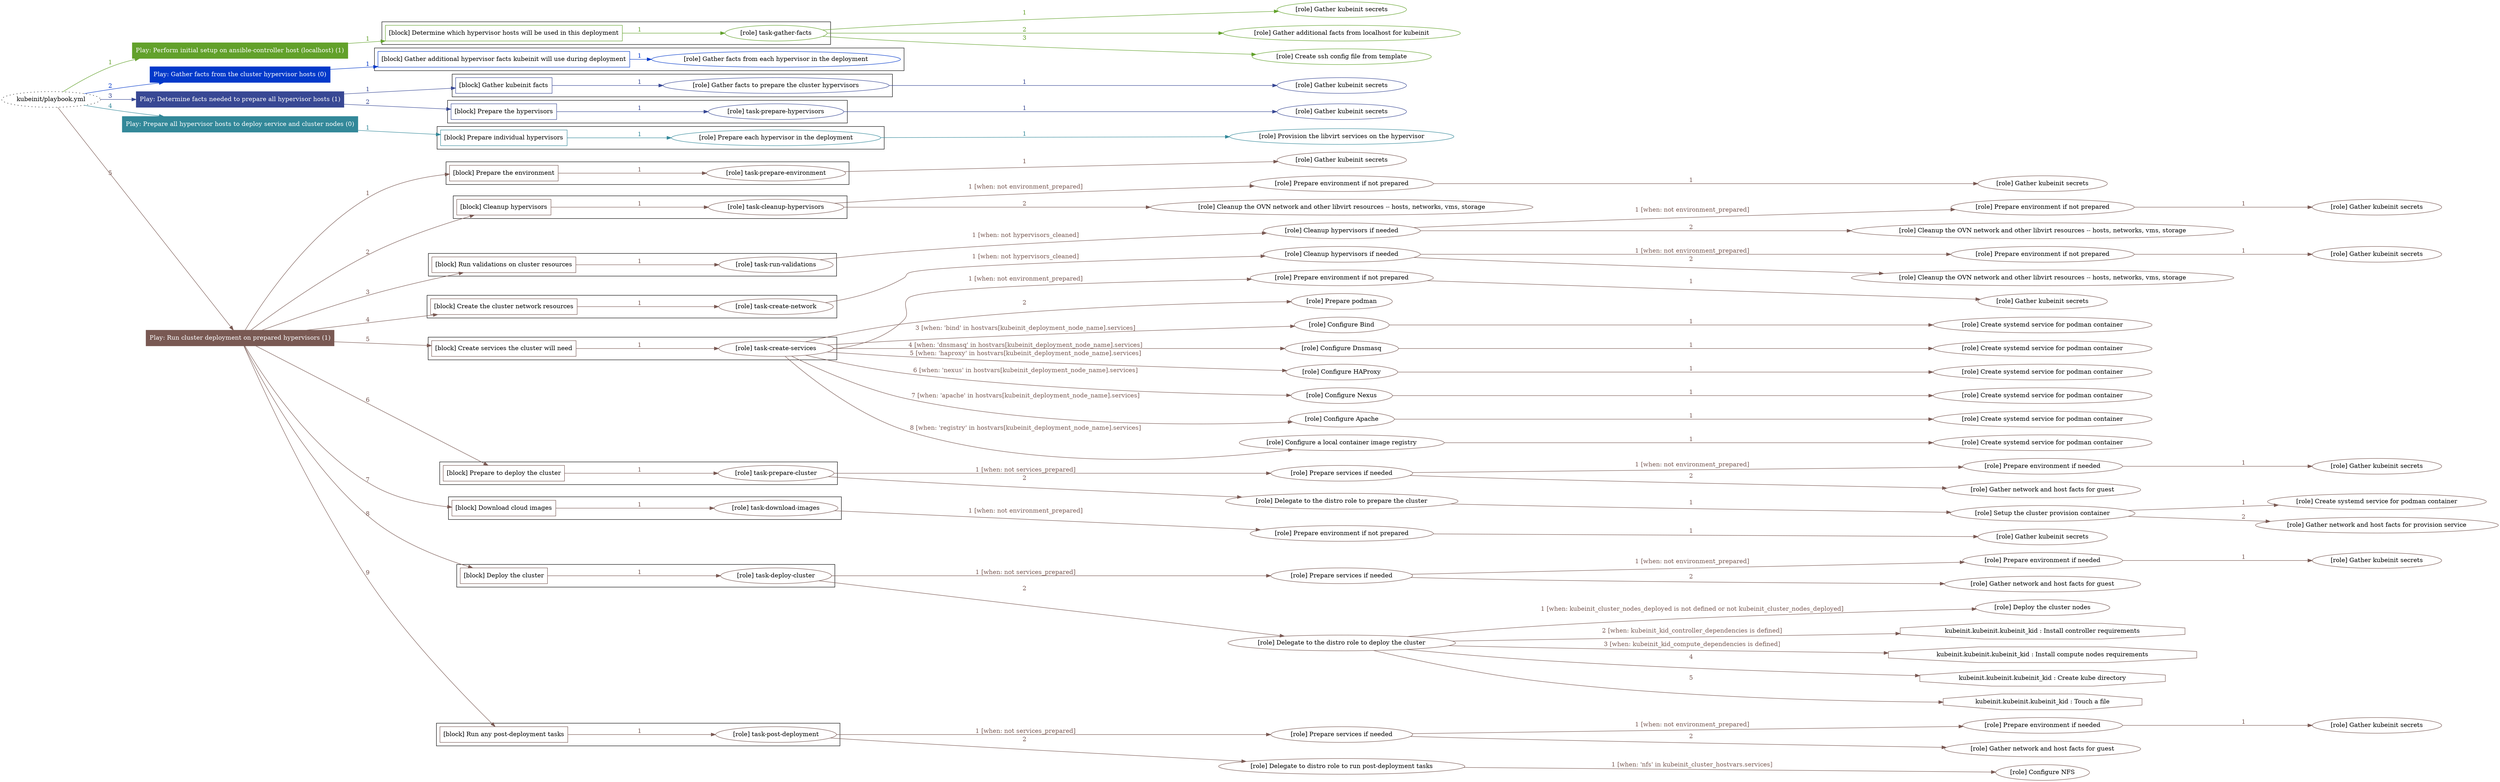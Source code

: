 digraph {
	graph [concentrate=true ordering=in rankdir=LR ratio=fill]
	edge [esep=5 sep=10]
	"kubeinit/playbook.yml" [URL="/home/runner/work/kubeinit/kubeinit/kubeinit/playbook.yml" id=playbook_5b2cdd51 style=dotted]
	play_007bfd7b [label="Play: Perform initial setup on ansible-controller host (localhost) (1)" URL="/home/runner/work/kubeinit/kubeinit/kubeinit/playbook.yml" color="#62a12b" fontcolor="#ffffff" id=play_007bfd7b shape=box style=filled tooltip=localhost]
	"kubeinit/playbook.yml" -> play_007bfd7b [label="1 " color="#62a12b" fontcolor="#62a12b" id=edge_dc3ef91c labeltooltip="1 " tooltip="1 "]
	subgraph "Gather kubeinit secrets" {
		role_f9296ae6 [label="[role] Gather kubeinit secrets" URL="/home/runner/.ansible/collections/ansible_collections/kubeinit/kubeinit/roles/kubeinit_prepare/tasks/build_hypervisors_group.yml" color="#62a12b" id=role_f9296ae6 tooltip="Gather kubeinit secrets"]
	}
	subgraph "Gather additional facts from localhost for kubeinit" {
		role_939d21e7 [label="[role] Gather additional facts from localhost for kubeinit" URL="/home/runner/.ansible/collections/ansible_collections/kubeinit/kubeinit/roles/kubeinit_prepare/tasks/build_hypervisors_group.yml" color="#62a12b" id=role_939d21e7 tooltip="Gather additional facts from localhost for kubeinit"]
	}
	subgraph "Create ssh config file from template" {
		role_4e6fe751 [label="[role] Create ssh config file from template" URL="/home/runner/.ansible/collections/ansible_collections/kubeinit/kubeinit/roles/kubeinit_prepare/tasks/build_hypervisors_group.yml" color="#62a12b" id=role_4e6fe751 tooltip="Create ssh config file from template"]
	}
	subgraph "task-gather-facts" {
		role_37deefb2 [label="[role] task-gather-facts" URL="/home/runner/work/kubeinit/kubeinit/kubeinit/playbook.yml" color="#62a12b" id=role_37deefb2 tooltip="task-gather-facts"]
		role_37deefb2 -> role_f9296ae6 [label="1 " color="#62a12b" fontcolor="#62a12b" id=edge_3a9d22be labeltooltip="1 " tooltip="1 "]
		role_37deefb2 -> role_939d21e7 [label="2 " color="#62a12b" fontcolor="#62a12b" id=edge_3091ddaa labeltooltip="2 " tooltip="2 "]
		role_37deefb2 -> role_4e6fe751 [label="3 " color="#62a12b" fontcolor="#62a12b" id=edge_5b172bdd labeltooltip="3 " tooltip="3 "]
	}
	subgraph "Play: Perform initial setup on ansible-controller host (localhost) (1)" {
		play_007bfd7b -> block_840a2e8e [label=1 color="#62a12b" fontcolor="#62a12b" id=edge_88d0fd28 labeltooltip=1 tooltip=1]
		subgraph cluster_block_840a2e8e {
			block_840a2e8e [label="[block] Determine which hypervisor hosts will be used in this deployment" URL="/home/runner/work/kubeinit/kubeinit/kubeinit/playbook.yml" color="#62a12b" id=block_840a2e8e labeltooltip="Determine which hypervisor hosts will be used in this deployment" shape=box tooltip="Determine which hypervisor hosts will be used in this deployment"]
			block_840a2e8e -> role_37deefb2 [label="1 " color="#62a12b" fontcolor="#62a12b" id=edge_be1dbf53 labeltooltip="1 " tooltip="1 "]
		}
	}
	play_c3827267 [label="Play: Gather facts from the cluster hypervisor hosts (0)" URL="/home/runner/work/kubeinit/kubeinit/kubeinit/playbook.yml" color="#0239ca" fontcolor="#ffffff" id=play_c3827267 shape=box style=filled tooltip="Play: Gather facts from the cluster hypervisor hosts (0)"]
	"kubeinit/playbook.yml" -> play_c3827267 [label="2 " color="#0239ca" fontcolor="#0239ca" id=edge_9e04719b labeltooltip="2 " tooltip="2 "]
	subgraph "Gather facts from each hypervisor in the deployment" {
		role_ce009d81 [label="[role] Gather facts from each hypervisor in the deployment" URL="/home/runner/work/kubeinit/kubeinit/kubeinit/playbook.yml" color="#0239ca" id=role_ce009d81 tooltip="Gather facts from each hypervisor in the deployment"]
	}
	subgraph "Play: Gather facts from the cluster hypervisor hosts (0)" {
		play_c3827267 -> block_4bd40a81 [label=1 color="#0239ca" fontcolor="#0239ca" id=edge_8007ddec labeltooltip=1 tooltip=1]
		subgraph cluster_block_4bd40a81 {
			block_4bd40a81 [label="[block] Gather additional hypervisor facts kubeinit will use during deployment" URL="/home/runner/work/kubeinit/kubeinit/kubeinit/playbook.yml" color="#0239ca" id=block_4bd40a81 labeltooltip="Gather additional hypervisor facts kubeinit will use during deployment" shape=box tooltip="Gather additional hypervisor facts kubeinit will use during deployment"]
			block_4bd40a81 -> role_ce009d81 [label="1 " color="#0239ca" fontcolor="#0239ca" id=edge_ac465bae labeltooltip="1 " tooltip="1 "]
		}
	}
	play_dc2ab8cb [label="Play: Determine facts needed to prepare all hypervisor hosts (1)" URL="/home/runner/work/kubeinit/kubeinit/kubeinit/playbook.yml" color="#384894" fontcolor="#ffffff" id=play_dc2ab8cb shape=box style=filled tooltip=localhost]
	"kubeinit/playbook.yml" -> play_dc2ab8cb [label="3 " color="#384894" fontcolor="#384894" id=edge_37e5133d labeltooltip="3 " tooltip="3 "]
	subgraph "Gather kubeinit secrets" {
		role_1576ddbb [label="[role] Gather kubeinit secrets" URL="/home/runner/.ansible/collections/ansible_collections/kubeinit/kubeinit/roles/kubeinit_prepare/tasks/gather_kubeinit_facts.yml" color="#384894" id=role_1576ddbb tooltip="Gather kubeinit secrets"]
	}
	subgraph "Gather facts to prepare the cluster hypervisors" {
		role_c5516af9 [label="[role] Gather facts to prepare the cluster hypervisors" URL="/home/runner/work/kubeinit/kubeinit/kubeinit/playbook.yml" color="#384894" id=role_c5516af9 tooltip="Gather facts to prepare the cluster hypervisors"]
		role_c5516af9 -> role_1576ddbb [label="1 " color="#384894" fontcolor="#384894" id=edge_2cb79565 labeltooltip="1 " tooltip="1 "]
	}
	subgraph "Gather kubeinit secrets" {
		role_4347902f [label="[role] Gather kubeinit secrets" URL="/home/runner/.ansible/collections/ansible_collections/kubeinit/kubeinit/roles/kubeinit_prepare/tasks/gather_kubeinit_facts.yml" color="#384894" id=role_4347902f tooltip="Gather kubeinit secrets"]
	}
	subgraph "task-prepare-hypervisors" {
		role_aab42268 [label="[role] task-prepare-hypervisors" URL="/home/runner/work/kubeinit/kubeinit/kubeinit/playbook.yml" color="#384894" id=role_aab42268 tooltip="task-prepare-hypervisors"]
		role_aab42268 -> role_4347902f [label="1 " color="#384894" fontcolor="#384894" id=edge_0b05accb labeltooltip="1 " tooltip="1 "]
	}
	subgraph "Play: Determine facts needed to prepare all hypervisor hosts (1)" {
		play_dc2ab8cb -> block_20ab0079 [label=1 color="#384894" fontcolor="#384894" id=edge_98ed9165 labeltooltip=1 tooltip=1]
		subgraph cluster_block_20ab0079 {
			block_20ab0079 [label="[block] Gather kubeinit facts" URL="/home/runner/work/kubeinit/kubeinit/kubeinit/playbook.yml" color="#384894" id=block_20ab0079 labeltooltip="Gather kubeinit facts" shape=box tooltip="Gather kubeinit facts"]
			block_20ab0079 -> role_c5516af9 [label="1 " color="#384894" fontcolor="#384894" id=edge_64a88a56 labeltooltip="1 " tooltip="1 "]
		}
		play_dc2ab8cb -> block_082cba84 [label=2 color="#384894" fontcolor="#384894" id=edge_a2118836 labeltooltip=2 tooltip=2]
		subgraph cluster_block_082cba84 {
			block_082cba84 [label="[block] Prepare the hypervisors" URL="/home/runner/work/kubeinit/kubeinit/kubeinit/playbook.yml" color="#384894" id=block_082cba84 labeltooltip="Prepare the hypervisors" shape=box tooltip="Prepare the hypervisors"]
			block_082cba84 -> role_aab42268 [label="1 " color="#384894" fontcolor="#384894" id=edge_f581d1cf labeltooltip="1 " tooltip="1 "]
		}
	}
	play_f2bad4bc [label="Play: Prepare all hypervisor hosts to deploy service and cluster nodes (0)" URL="/home/runner/work/kubeinit/kubeinit/kubeinit/playbook.yml" color="#338899" fontcolor="#ffffff" id=play_f2bad4bc shape=box style=filled tooltip="Play: Prepare all hypervisor hosts to deploy service and cluster nodes (0)"]
	"kubeinit/playbook.yml" -> play_f2bad4bc [label="4 " color="#338899" fontcolor="#338899" id=edge_6de48999 labeltooltip="4 " tooltip="4 "]
	subgraph "Provision the libvirt services on the hypervisor" {
		role_88c86e02 [label="[role] Provision the libvirt services on the hypervisor" URL="/home/runner/.ansible/collections/ansible_collections/kubeinit/kubeinit/roles/kubeinit_prepare/tasks/prepare_hypervisor.yml" color="#338899" id=role_88c86e02 tooltip="Provision the libvirt services on the hypervisor"]
	}
	subgraph "Prepare each hypervisor in the deployment" {
		role_72d27bb2 [label="[role] Prepare each hypervisor in the deployment" URL="/home/runner/work/kubeinit/kubeinit/kubeinit/playbook.yml" color="#338899" id=role_72d27bb2 tooltip="Prepare each hypervisor in the deployment"]
		role_72d27bb2 -> role_88c86e02 [label="1 " color="#338899" fontcolor="#338899" id=edge_0af0e199 labeltooltip="1 " tooltip="1 "]
	}
	subgraph "Play: Prepare all hypervisor hosts to deploy service and cluster nodes (0)" {
		play_f2bad4bc -> block_98871f49 [label=1 color="#338899" fontcolor="#338899" id=edge_b7421552 labeltooltip=1 tooltip=1]
		subgraph cluster_block_98871f49 {
			block_98871f49 [label="[block] Prepare individual hypervisors" URL="/home/runner/work/kubeinit/kubeinit/kubeinit/playbook.yml" color="#338899" id=block_98871f49 labeltooltip="Prepare individual hypervisors" shape=box tooltip="Prepare individual hypervisors"]
			block_98871f49 -> role_72d27bb2 [label="1 " color="#338899" fontcolor="#338899" id=edge_2f36ca3f labeltooltip="1 " tooltip="1 "]
		}
	}
	play_31af93c7 [label="Play: Run cluster deployment on prepared hypervisors (1)" URL="/home/runner/work/kubeinit/kubeinit/kubeinit/playbook.yml" color="#795953" fontcolor="#ffffff" id=play_31af93c7 shape=box style=filled tooltip=localhost]
	"kubeinit/playbook.yml" -> play_31af93c7 [label="5 " color="#795953" fontcolor="#795953" id=edge_59a4e5c8 labeltooltip="5 " tooltip="5 "]
	subgraph "Gather kubeinit secrets" {
		role_de7773bf [label="[role] Gather kubeinit secrets" URL="/home/runner/.ansible/collections/ansible_collections/kubeinit/kubeinit/roles/kubeinit_prepare/tasks/gather_kubeinit_facts.yml" color="#795953" id=role_de7773bf tooltip="Gather kubeinit secrets"]
	}
	subgraph "task-prepare-environment" {
		role_83a56db9 [label="[role] task-prepare-environment" URL="/home/runner/work/kubeinit/kubeinit/kubeinit/playbook.yml" color="#795953" id=role_83a56db9 tooltip="task-prepare-environment"]
		role_83a56db9 -> role_de7773bf [label="1 " color="#795953" fontcolor="#795953" id=edge_5ddceff0 labeltooltip="1 " tooltip="1 "]
	}
	subgraph "Gather kubeinit secrets" {
		role_916df0b7 [label="[role] Gather kubeinit secrets" URL="/home/runner/.ansible/collections/ansible_collections/kubeinit/kubeinit/roles/kubeinit_prepare/tasks/gather_kubeinit_facts.yml" color="#795953" id=role_916df0b7 tooltip="Gather kubeinit secrets"]
	}
	subgraph "Prepare environment if not prepared" {
		role_f4f0d3cb [label="[role] Prepare environment if not prepared" URL="/home/runner/.ansible/collections/ansible_collections/kubeinit/kubeinit/roles/kubeinit_prepare/tasks/cleanup_hypervisors.yml" color="#795953" id=role_f4f0d3cb tooltip="Prepare environment if not prepared"]
		role_f4f0d3cb -> role_916df0b7 [label="1 " color="#795953" fontcolor="#795953" id=edge_4d1bf0e3 labeltooltip="1 " tooltip="1 "]
	}
	subgraph "Cleanup the OVN network and other libvirt resources -- hosts, networks, vms, storage" {
		role_e04b4331 [label="[role] Cleanup the OVN network and other libvirt resources -- hosts, networks, vms, storage" URL="/home/runner/.ansible/collections/ansible_collections/kubeinit/kubeinit/roles/kubeinit_prepare/tasks/cleanup_hypervisors.yml" color="#795953" id=role_e04b4331 tooltip="Cleanup the OVN network and other libvirt resources -- hosts, networks, vms, storage"]
	}
	subgraph "task-cleanup-hypervisors" {
		role_c6b0a224 [label="[role] task-cleanup-hypervisors" URL="/home/runner/work/kubeinit/kubeinit/kubeinit/playbook.yml" color="#795953" id=role_c6b0a224 tooltip="task-cleanup-hypervisors"]
		role_c6b0a224 -> role_f4f0d3cb [label="1 [when: not environment_prepared]" color="#795953" fontcolor="#795953" id=edge_dcb58657 labeltooltip="1 [when: not environment_prepared]" tooltip="1 [when: not environment_prepared]"]
		role_c6b0a224 -> role_e04b4331 [label="2 " color="#795953" fontcolor="#795953" id=edge_54a58d87 labeltooltip="2 " tooltip="2 "]
	}
	subgraph "Gather kubeinit secrets" {
		role_6f053928 [label="[role] Gather kubeinit secrets" URL="/home/runner/.ansible/collections/ansible_collections/kubeinit/kubeinit/roles/kubeinit_prepare/tasks/gather_kubeinit_facts.yml" color="#795953" id=role_6f053928 tooltip="Gather kubeinit secrets"]
	}
	subgraph "Prepare environment if not prepared" {
		role_b8cb7509 [label="[role] Prepare environment if not prepared" URL="/home/runner/.ansible/collections/ansible_collections/kubeinit/kubeinit/roles/kubeinit_prepare/tasks/cleanup_hypervisors.yml" color="#795953" id=role_b8cb7509 tooltip="Prepare environment if not prepared"]
		role_b8cb7509 -> role_6f053928 [label="1 " color="#795953" fontcolor="#795953" id=edge_644cde67 labeltooltip="1 " tooltip="1 "]
	}
	subgraph "Cleanup the OVN network and other libvirt resources -- hosts, networks, vms, storage" {
		role_9f8652b1 [label="[role] Cleanup the OVN network and other libvirt resources -- hosts, networks, vms, storage" URL="/home/runner/.ansible/collections/ansible_collections/kubeinit/kubeinit/roles/kubeinit_prepare/tasks/cleanup_hypervisors.yml" color="#795953" id=role_9f8652b1 tooltip="Cleanup the OVN network and other libvirt resources -- hosts, networks, vms, storage"]
	}
	subgraph "Cleanup hypervisors if needed" {
		role_daeaad5e [label="[role] Cleanup hypervisors if needed" URL="/home/runner/.ansible/collections/ansible_collections/kubeinit/kubeinit/roles/kubeinit_validations/tasks/main.yml" color="#795953" id=role_daeaad5e tooltip="Cleanup hypervisors if needed"]
		role_daeaad5e -> role_b8cb7509 [label="1 [when: not environment_prepared]" color="#795953" fontcolor="#795953" id=edge_ed9db680 labeltooltip="1 [when: not environment_prepared]" tooltip="1 [when: not environment_prepared]"]
		role_daeaad5e -> role_9f8652b1 [label="2 " color="#795953" fontcolor="#795953" id=edge_2ad12a4a labeltooltip="2 " tooltip="2 "]
	}
	subgraph "task-run-validations" {
		role_cdbe5018 [label="[role] task-run-validations" URL="/home/runner/work/kubeinit/kubeinit/kubeinit/playbook.yml" color="#795953" id=role_cdbe5018 tooltip="task-run-validations"]
		role_cdbe5018 -> role_daeaad5e [label="1 [when: not hypervisors_cleaned]" color="#795953" fontcolor="#795953" id=edge_1d51f774 labeltooltip="1 [when: not hypervisors_cleaned]" tooltip="1 [when: not hypervisors_cleaned]"]
	}
	subgraph "Gather kubeinit secrets" {
		role_029326a6 [label="[role] Gather kubeinit secrets" URL="/home/runner/.ansible/collections/ansible_collections/kubeinit/kubeinit/roles/kubeinit_prepare/tasks/gather_kubeinit_facts.yml" color="#795953" id=role_029326a6 tooltip="Gather kubeinit secrets"]
	}
	subgraph "Prepare environment if not prepared" {
		role_50a5bff8 [label="[role] Prepare environment if not prepared" URL="/home/runner/.ansible/collections/ansible_collections/kubeinit/kubeinit/roles/kubeinit_prepare/tasks/cleanup_hypervisors.yml" color="#795953" id=role_50a5bff8 tooltip="Prepare environment if not prepared"]
		role_50a5bff8 -> role_029326a6 [label="1 " color="#795953" fontcolor="#795953" id=edge_cfd283ea labeltooltip="1 " tooltip="1 "]
	}
	subgraph "Cleanup the OVN network and other libvirt resources -- hosts, networks, vms, storage" {
		role_17bf597c [label="[role] Cleanup the OVN network and other libvirt resources -- hosts, networks, vms, storage" URL="/home/runner/.ansible/collections/ansible_collections/kubeinit/kubeinit/roles/kubeinit_prepare/tasks/cleanup_hypervisors.yml" color="#795953" id=role_17bf597c tooltip="Cleanup the OVN network and other libvirt resources -- hosts, networks, vms, storage"]
	}
	subgraph "Cleanup hypervisors if needed" {
		role_130e73be [label="[role] Cleanup hypervisors if needed" URL="/home/runner/.ansible/collections/ansible_collections/kubeinit/kubeinit/roles/kubeinit_libvirt/tasks/create_network.yml" color="#795953" id=role_130e73be tooltip="Cleanup hypervisors if needed"]
		role_130e73be -> role_50a5bff8 [label="1 [when: not environment_prepared]" color="#795953" fontcolor="#795953" id=edge_0eafc5bc labeltooltip="1 [when: not environment_prepared]" tooltip="1 [when: not environment_prepared]"]
		role_130e73be -> role_17bf597c [label="2 " color="#795953" fontcolor="#795953" id=edge_fe33d282 labeltooltip="2 " tooltip="2 "]
	}
	subgraph "task-create-network" {
		role_cb460db3 [label="[role] task-create-network" URL="/home/runner/work/kubeinit/kubeinit/kubeinit/playbook.yml" color="#795953" id=role_cb460db3 tooltip="task-create-network"]
		role_cb460db3 -> role_130e73be [label="1 [when: not hypervisors_cleaned]" color="#795953" fontcolor="#795953" id=edge_945ba179 labeltooltip="1 [when: not hypervisors_cleaned]" tooltip="1 [when: not hypervisors_cleaned]"]
	}
	subgraph "Gather kubeinit secrets" {
		role_d3f50dc2 [label="[role] Gather kubeinit secrets" URL="/home/runner/.ansible/collections/ansible_collections/kubeinit/kubeinit/roles/kubeinit_prepare/tasks/gather_kubeinit_facts.yml" color="#795953" id=role_d3f50dc2 tooltip="Gather kubeinit secrets"]
	}
	subgraph "Prepare environment if not prepared" {
		role_320210ba [label="[role] Prepare environment if not prepared" URL="/home/runner/.ansible/collections/ansible_collections/kubeinit/kubeinit/roles/kubeinit_services/tasks/main.yml" color="#795953" id=role_320210ba tooltip="Prepare environment if not prepared"]
		role_320210ba -> role_d3f50dc2 [label="1 " color="#795953" fontcolor="#795953" id=edge_0852482f labeltooltip="1 " tooltip="1 "]
	}
	subgraph "Prepare podman" {
		role_be21c904 [label="[role] Prepare podman" URL="/home/runner/.ansible/collections/ansible_collections/kubeinit/kubeinit/roles/kubeinit_services/tasks/00_create_service_pod.yml" color="#795953" id=role_be21c904 tooltip="Prepare podman"]
	}
	subgraph "Create systemd service for podman container" {
		role_6dc62ad5 [label="[role] Create systemd service for podman container" URL="/home/runner/.ansible/collections/ansible_collections/kubeinit/kubeinit/roles/kubeinit_bind/tasks/main.yml" color="#795953" id=role_6dc62ad5 tooltip="Create systemd service for podman container"]
	}
	subgraph "Configure Bind" {
		role_218c8f74 [label="[role] Configure Bind" URL="/home/runner/.ansible/collections/ansible_collections/kubeinit/kubeinit/roles/kubeinit_services/tasks/start_services_containers.yml" color="#795953" id=role_218c8f74 tooltip="Configure Bind"]
		role_218c8f74 -> role_6dc62ad5 [label="1 " color="#795953" fontcolor="#795953" id=edge_2489a6be labeltooltip="1 " tooltip="1 "]
	}
	subgraph "Create systemd service for podman container" {
		role_9b115cdb [label="[role] Create systemd service for podman container" URL="/home/runner/.ansible/collections/ansible_collections/kubeinit/kubeinit/roles/kubeinit_dnsmasq/tasks/main.yml" color="#795953" id=role_9b115cdb tooltip="Create systemd service for podman container"]
	}
	subgraph "Configure Dnsmasq" {
		role_acc5e92e [label="[role] Configure Dnsmasq" URL="/home/runner/.ansible/collections/ansible_collections/kubeinit/kubeinit/roles/kubeinit_services/tasks/start_services_containers.yml" color="#795953" id=role_acc5e92e tooltip="Configure Dnsmasq"]
		role_acc5e92e -> role_9b115cdb [label="1 " color="#795953" fontcolor="#795953" id=edge_c6c66f75 labeltooltip="1 " tooltip="1 "]
	}
	subgraph "Create systemd service for podman container" {
		role_39910512 [label="[role] Create systemd service for podman container" URL="/home/runner/.ansible/collections/ansible_collections/kubeinit/kubeinit/roles/kubeinit_haproxy/tasks/main.yml" color="#795953" id=role_39910512 tooltip="Create systemd service for podman container"]
	}
	subgraph "Configure HAProxy" {
		role_b6388207 [label="[role] Configure HAProxy" URL="/home/runner/.ansible/collections/ansible_collections/kubeinit/kubeinit/roles/kubeinit_services/tasks/start_services_containers.yml" color="#795953" id=role_b6388207 tooltip="Configure HAProxy"]
		role_b6388207 -> role_39910512 [label="1 " color="#795953" fontcolor="#795953" id=edge_90d7422c labeltooltip="1 " tooltip="1 "]
	}
	subgraph "Create systemd service for podman container" {
		role_bfa8f43e [label="[role] Create systemd service for podman container" URL="/home/runner/.ansible/collections/ansible_collections/kubeinit/kubeinit/roles/kubeinit_nexus/tasks/main.yml" color="#795953" id=role_bfa8f43e tooltip="Create systemd service for podman container"]
	}
	subgraph "Configure Nexus" {
		role_d954cfad [label="[role] Configure Nexus" URL="/home/runner/.ansible/collections/ansible_collections/kubeinit/kubeinit/roles/kubeinit_services/tasks/start_services_containers.yml" color="#795953" id=role_d954cfad tooltip="Configure Nexus"]
		role_d954cfad -> role_bfa8f43e [label="1 " color="#795953" fontcolor="#795953" id=edge_9a87039a labeltooltip="1 " tooltip="1 "]
	}
	subgraph "Create systemd service for podman container" {
		role_c6545943 [label="[role] Create systemd service for podman container" URL="/home/runner/.ansible/collections/ansible_collections/kubeinit/kubeinit/roles/kubeinit_apache/tasks/main.yml" color="#795953" id=role_c6545943 tooltip="Create systemd service for podman container"]
	}
	subgraph "Configure Apache" {
		role_c35914dc [label="[role] Configure Apache" URL="/home/runner/.ansible/collections/ansible_collections/kubeinit/kubeinit/roles/kubeinit_services/tasks/start_services_containers.yml" color="#795953" id=role_c35914dc tooltip="Configure Apache"]
		role_c35914dc -> role_c6545943 [label="1 " color="#795953" fontcolor="#795953" id=edge_4703c70f labeltooltip="1 " tooltip="1 "]
	}
	subgraph "Create systemd service for podman container" {
		role_32c97597 [label="[role] Create systemd service for podman container" URL="/home/runner/.ansible/collections/ansible_collections/kubeinit/kubeinit/roles/kubeinit_registry/tasks/main.yml" color="#795953" id=role_32c97597 tooltip="Create systemd service for podman container"]
	}
	subgraph "Configure a local container image registry" {
		role_8bb2d9bd [label="[role] Configure a local container image registry" URL="/home/runner/.ansible/collections/ansible_collections/kubeinit/kubeinit/roles/kubeinit_services/tasks/start_services_containers.yml" color="#795953" id=role_8bb2d9bd tooltip="Configure a local container image registry"]
		role_8bb2d9bd -> role_32c97597 [label="1 " color="#795953" fontcolor="#795953" id=edge_a23ae801 labeltooltip="1 " tooltip="1 "]
	}
	subgraph "task-create-services" {
		role_da53b6b5 [label="[role] task-create-services" URL="/home/runner/work/kubeinit/kubeinit/kubeinit/playbook.yml" color="#795953" id=role_da53b6b5 tooltip="task-create-services"]
		role_da53b6b5 -> role_320210ba [label="1 [when: not environment_prepared]" color="#795953" fontcolor="#795953" id=edge_551ec506 labeltooltip="1 [when: not environment_prepared]" tooltip="1 [when: not environment_prepared]"]
		role_da53b6b5 -> role_be21c904 [label="2 " color="#795953" fontcolor="#795953" id=edge_dc7157e2 labeltooltip="2 " tooltip="2 "]
		role_da53b6b5 -> role_218c8f74 [label="3 [when: 'bind' in hostvars[kubeinit_deployment_node_name].services]" color="#795953" fontcolor="#795953" id=edge_ee22904d labeltooltip="3 [when: 'bind' in hostvars[kubeinit_deployment_node_name].services]" tooltip="3 [when: 'bind' in hostvars[kubeinit_deployment_node_name].services]"]
		role_da53b6b5 -> role_acc5e92e [label="4 [when: 'dnsmasq' in hostvars[kubeinit_deployment_node_name].services]" color="#795953" fontcolor="#795953" id=edge_13567e9e labeltooltip="4 [when: 'dnsmasq' in hostvars[kubeinit_deployment_node_name].services]" tooltip="4 [when: 'dnsmasq' in hostvars[kubeinit_deployment_node_name].services]"]
		role_da53b6b5 -> role_b6388207 [label="5 [when: 'haproxy' in hostvars[kubeinit_deployment_node_name].services]" color="#795953" fontcolor="#795953" id=edge_9b4fd628 labeltooltip="5 [when: 'haproxy' in hostvars[kubeinit_deployment_node_name].services]" tooltip="5 [when: 'haproxy' in hostvars[kubeinit_deployment_node_name].services]"]
		role_da53b6b5 -> role_d954cfad [label="6 [when: 'nexus' in hostvars[kubeinit_deployment_node_name].services]" color="#795953" fontcolor="#795953" id=edge_541b9ac9 labeltooltip="6 [when: 'nexus' in hostvars[kubeinit_deployment_node_name].services]" tooltip="6 [when: 'nexus' in hostvars[kubeinit_deployment_node_name].services]"]
		role_da53b6b5 -> role_c35914dc [label="7 [when: 'apache' in hostvars[kubeinit_deployment_node_name].services]" color="#795953" fontcolor="#795953" id=edge_2381a926 labeltooltip="7 [when: 'apache' in hostvars[kubeinit_deployment_node_name].services]" tooltip="7 [when: 'apache' in hostvars[kubeinit_deployment_node_name].services]"]
		role_da53b6b5 -> role_8bb2d9bd [label="8 [when: 'registry' in hostvars[kubeinit_deployment_node_name].services]" color="#795953" fontcolor="#795953" id=edge_ece72bc9 labeltooltip="8 [when: 'registry' in hostvars[kubeinit_deployment_node_name].services]" tooltip="8 [when: 'registry' in hostvars[kubeinit_deployment_node_name].services]"]
	}
	subgraph "Gather kubeinit secrets" {
		role_bbb040df [label="[role] Gather kubeinit secrets" URL="/home/runner/.ansible/collections/ansible_collections/kubeinit/kubeinit/roles/kubeinit_prepare/tasks/gather_kubeinit_facts.yml" color="#795953" id=role_bbb040df tooltip="Gather kubeinit secrets"]
	}
	subgraph "Prepare environment if needed" {
		role_100b7d89 [label="[role] Prepare environment if needed" URL="/home/runner/.ansible/collections/ansible_collections/kubeinit/kubeinit/roles/kubeinit_services/tasks/prepare_services.yml" color="#795953" id=role_100b7d89 tooltip="Prepare environment if needed"]
		role_100b7d89 -> role_bbb040df [label="1 " color="#795953" fontcolor="#795953" id=edge_6701530c labeltooltip="1 " tooltip="1 "]
	}
	subgraph "Gather network and host facts for guest" {
		role_63aef618 [label="[role] Gather network and host facts for guest" URL="/home/runner/.ansible/collections/ansible_collections/kubeinit/kubeinit/roles/kubeinit_services/tasks/prepare_services.yml" color="#795953" id=role_63aef618 tooltip="Gather network and host facts for guest"]
	}
	subgraph "Prepare services if needed" {
		role_eb3ad95f [label="[role] Prepare services if needed" URL="/home/runner/.ansible/collections/ansible_collections/kubeinit/kubeinit/roles/kubeinit_prepare/tasks/prepare_cluster.yml" color="#795953" id=role_eb3ad95f tooltip="Prepare services if needed"]
		role_eb3ad95f -> role_100b7d89 [label="1 [when: not environment_prepared]" color="#795953" fontcolor="#795953" id=edge_f76f0ee5 labeltooltip="1 [when: not environment_prepared]" tooltip="1 [when: not environment_prepared]"]
		role_eb3ad95f -> role_63aef618 [label="2 " color="#795953" fontcolor="#795953" id=edge_b6f4ee25 labeltooltip="2 " tooltip="2 "]
	}
	subgraph "Create systemd service for podman container" {
		role_a6edfb5a [label="[role] Create systemd service for podman container" URL="/home/runner/.ansible/collections/ansible_collections/kubeinit/kubeinit/roles/kubeinit_services/tasks/create_provision_container.yml" color="#795953" id=role_a6edfb5a tooltip="Create systemd service for podman container"]
	}
	subgraph "Gather network and host facts for provision service" {
		role_df846382 [label="[role] Gather network and host facts for provision service" URL="/home/runner/.ansible/collections/ansible_collections/kubeinit/kubeinit/roles/kubeinit_services/tasks/create_provision_container.yml" color="#795953" id=role_df846382 tooltip="Gather network and host facts for provision service"]
	}
	subgraph "Setup the cluster provision container" {
		role_4d1bd820 [label="[role] Setup the cluster provision container" URL="/home/runner/.ansible/collections/ansible_collections/kubeinit/kubeinit/roles/kubeinit_kid/tasks/prepare_cluster.yml" color="#795953" id=role_4d1bd820 tooltip="Setup the cluster provision container"]
		role_4d1bd820 -> role_a6edfb5a [label="1 " color="#795953" fontcolor="#795953" id=edge_ec8a756a labeltooltip="1 " tooltip="1 "]
		role_4d1bd820 -> role_df846382 [label="2 " color="#795953" fontcolor="#795953" id=edge_6939ef77 labeltooltip="2 " tooltip="2 "]
	}
	subgraph "Delegate to the distro role to prepare the cluster" {
		role_2e47d1fd [label="[role] Delegate to the distro role to prepare the cluster" URL="/home/runner/.ansible/collections/ansible_collections/kubeinit/kubeinit/roles/kubeinit_prepare/tasks/prepare_cluster.yml" color="#795953" id=role_2e47d1fd tooltip="Delegate to the distro role to prepare the cluster"]
		role_2e47d1fd -> role_4d1bd820 [label="1 " color="#795953" fontcolor="#795953" id=edge_968ff4ae labeltooltip="1 " tooltip="1 "]
	}
	subgraph "task-prepare-cluster" {
		role_1cba8133 [label="[role] task-prepare-cluster" URL="/home/runner/work/kubeinit/kubeinit/kubeinit/playbook.yml" color="#795953" id=role_1cba8133 tooltip="task-prepare-cluster"]
		role_1cba8133 -> role_eb3ad95f [label="1 [when: not services_prepared]" color="#795953" fontcolor="#795953" id=edge_bf83d4fb labeltooltip="1 [when: not services_prepared]" tooltip="1 [when: not services_prepared]"]
		role_1cba8133 -> role_2e47d1fd [label="2 " color="#795953" fontcolor="#795953" id=edge_c016c00f labeltooltip="2 " tooltip="2 "]
	}
	subgraph "Gather kubeinit secrets" {
		role_1a38c787 [label="[role] Gather kubeinit secrets" URL="/home/runner/.ansible/collections/ansible_collections/kubeinit/kubeinit/roles/kubeinit_prepare/tasks/gather_kubeinit_facts.yml" color="#795953" id=role_1a38c787 tooltip="Gather kubeinit secrets"]
	}
	subgraph "Prepare environment if not prepared" {
		role_94cbf8ea [label="[role] Prepare environment if not prepared" URL="/home/runner/.ansible/collections/ansible_collections/kubeinit/kubeinit/roles/kubeinit_libvirt/tasks/download_cloud_images.yml" color="#795953" id=role_94cbf8ea tooltip="Prepare environment if not prepared"]
		role_94cbf8ea -> role_1a38c787 [label="1 " color="#795953" fontcolor="#795953" id=edge_09a0ff87 labeltooltip="1 " tooltip="1 "]
	}
	subgraph "task-download-images" {
		role_f344d622 [label="[role] task-download-images" URL="/home/runner/work/kubeinit/kubeinit/kubeinit/playbook.yml" color="#795953" id=role_f344d622 tooltip="task-download-images"]
		role_f344d622 -> role_94cbf8ea [label="1 [when: not environment_prepared]" color="#795953" fontcolor="#795953" id=edge_c83bd969 labeltooltip="1 [when: not environment_prepared]" tooltip="1 [when: not environment_prepared]"]
	}
	subgraph "Gather kubeinit secrets" {
		role_2cafb836 [label="[role] Gather kubeinit secrets" URL="/home/runner/.ansible/collections/ansible_collections/kubeinit/kubeinit/roles/kubeinit_prepare/tasks/gather_kubeinit_facts.yml" color="#795953" id=role_2cafb836 tooltip="Gather kubeinit secrets"]
	}
	subgraph "Prepare environment if needed" {
		role_8cb46742 [label="[role] Prepare environment if needed" URL="/home/runner/.ansible/collections/ansible_collections/kubeinit/kubeinit/roles/kubeinit_services/tasks/prepare_services.yml" color="#795953" id=role_8cb46742 tooltip="Prepare environment if needed"]
		role_8cb46742 -> role_2cafb836 [label="1 " color="#795953" fontcolor="#795953" id=edge_f2063f8d labeltooltip="1 " tooltip="1 "]
	}
	subgraph "Gather network and host facts for guest" {
		role_fae7c127 [label="[role] Gather network and host facts for guest" URL="/home/runner/.ansible/collections/ansible_collections/kubeinit/kubeinit/roles/kubeinit_services/tasks/prepare_services.yml" color="#795953" id=role_fae7c127 tooltip="Gather network and host facts for guest"]
	}
	subgraph "Prepare services if needed" {
		role_6a2c0839 [label="[role] Prepare services if needed" URL="/home/runner/.ansible/collections/ansible_collections/kubeinit/kubeinit/roles/kubeinit_prepare/tasks/deploy_cluster.yml" color="#795953" id=role_6a2c0839 tooltip="Prepare services if needed"]
		role_6a2c0839 -> role_8cb46742 [label="1 [when: not environment_prepared]" color="#795953" fontcolor="#795953" id=edge_24607d8f labeltooltip="1 [when: not environment_prepared]" tooltip="1 [when: not environment_prepared]"]
		role_6a2c0839 -> role_fae7c127 [label="2 " color="#795953" fontcolor="#795953" id=edge_a426c0de labeltooltip="2 " tooltip="2 "]
	}
	subgraph "Deploy the cluster nodes" {
		role_3ec7f827 [label="[role] Deploy the cluster nodes" URL="/home/runner/.ansible/collections/ansible_collections/kubeinit/kubeinit/roles/kubeinit_kid/tasks/main.yml" color="#795953" id=role_3ec7f827 tooltip="Deploy the cluster nodes"]
	}
	subgraph "Delegate to the distro role to deploy the cluster" {
		role_23063d03 [label="[role] Delegate to the distro role to deploy the cluster" URL="/home/runner/.ansible/collections/ansible_collections/kubeinit/kubeinit/roles/kubeinit_prepare/tasks/deploy_cluster.yml" color="#795953" id=role_23063d03 tooltip="Delegate to the distro role to deploy the cluster"]
		role_23063d03 -> role_3ec7f827 [label="1 [when: kubeinit_cluster_nodes_deployed is not defined or not kubeinit_cluster_nodes_deployed]" color="#795953" fontcolor="#795953" id=edge_cd8b82e0 labeltooltip="1 [when: kubeinit_cluster_nodes_deployed is not defined or not kubeinit_cluster_nodes_deployed]" tooltip="1 [when: kubeinit_cluster_nodes_deployed is not defined or not kubeinit_cluster_nodes_deployed]"]
		task_e102280c [label="kubeinit.kubeinit.kubeinit_kid : Install controller requirements" URL="/home/runner/.ansible/collections/ansible_collections/kubeinit/kubeinit/roles/kubeinit_kid/tasks/main.yml" color="#795953" id=task_e102280c shape=octagon tooltip="kubeinit.kubeinit.kubeinit_kid : Install controller requirements"]
		role_23063d03 -> task_e102280c [label="2 [when: kubeinit_kid_controller_dependencies is defined]" color="#795953" fontcolor="#795953" id=edge_b7b459a8 labeltooltip="2 [when: kubeinit_kid_controller_dependencies is defined]" tooltip="2 [when: kubeinit_kid_controller_dependencies is defined]"]
		task_42685edf [label="kubeinit.kubeinit.kubeinit_kid : Install compute nodes requirements" URL="/home/runner/.ansible/collections/ansible_collections/kubeinit/kubeinit/roles/kubeinit_kid/tasks/main.yml" color="#795953" id=task_42685edf shape=octagon tooltip="kubeinit.kubeinit.kubeinit_kid : Install compute nodes requirements"]
		role_23063d03 -> task_42685edf [label="3 [when: kubeinit_kid_compute_dependencies is defined]" color="#795953" fontcolor="#795953" id=edge_c89dcbfa labeltooltip="3 [when: kubeinit_kid_compute_dependencies is defined]" tooltip="3 [when: kubeinit_kid_compute_dependencies is defined]"]
		task_1d753a9e [label="kubeinit.kubeinit.kubeinit_kid : Create kube directory" URL="/home/runner/.ansible/collections/ansible_collections/kubeinit/kubeinit/roles/kubeinit_kid/tasks/main.yml" color="#795953" id=task_1d753a9e shape=octagon tooltip="kubeinit.kubeinit.kubeinit_kid : Create kube directory"]
		role_23063d03 -> task_1d753a9e [label="4 " color="#795953" fontcolor="#795953" id=edge_34ddf050 labeltooltip="4 " tooltip="4 "]
		task_4c94c97e [label="kubeinit.kubeinit.kubeinit_kid : Touch a file" URL="/home/runner/.ansible/collections/ansible_collections/kubeinit/kubeinit/roles/kubeinit_kid/tasks/main.yml" color="#795953" id=task_4c94c97e shape=octagon tooltip="kubeinit.kubeinit.kubeinit_kid : Touch a file"]
		role_23063d03 -> task_4c94c97e [label="5 " color="#795953" fontcolor="#795953" id=edge_305a6550 labeltooltip="5 " tooltip="5 "]
	}
	subgraph "task-deploy-cluster" {
		role_e124afe6 [label="[role] task-deploy-cluster" URL="/home/runner/work/kubeinit/kubeinit/kubeinit/playbook.yml" color="#795953" id=role_e124afe6 tooltip="task-deploy-cluster"]
		role_e124afe6 -> role_6a2c0839 [label="1 [when: not services_prepared]" color="#795953" fontcolor="#795953" id=edge_f8d2a9b8 labeltooltip="1 [when: not services_prepared]" tooltip="1 [when: not services_prepared]"]
		role_e124afe6 -> role_23063d03 [label="2 " color="#795953" fontcolor="#795953" id=edge_9585ec87 labeltooltip="2 " tooltip="2 "]
	}
	subgraph "Gather kubeinit secrets" {
		role_a94a52ce [label="[role] Gather kubeinit secrets" URL="/home/runner/.ansible/collections/ansible_collections/kubeinit/kubeinit/roles/kubeinit_prepare/tasks/gather_kubeinit_facts.yml" color="#795953" id=role_a94a52ce tooltip="Gather kubeinit secrets"]
	}
	subgraph "Prepare environment if needed" {
		role_196fd62e [label="[role] Prepare environment if needed" URL="/home/runner/.ansible/collections/ansible_collections/kubeinit/kubeinit/roles/kubeinit_services/tasks/prepare_services.yml" color="#795953" id=role_196fd62e tooltip="Prepare environment if needed"]
		role_196fd62e -> role_a94a52ce [label="1 " color="#795953" fontcolor="#795953" id=edge_e1edba23 labeltooltip="1 " tooltip="1 "]
	}
	subgraph "Gather network and host facts for guest" {
		role_d8153079 [label="[role] Gather network and host facts for guest" URL="/home/runner/.ansible/collections/ansible_collections/kubeinit/kubeinit/roles/kubeinit_services/tasks/prepare_services.yml" color="#795953" id=role_d8153079 tooltip="Gather network and host facts for guest"]
	}
	subgraph "Prepare services if needed" {
		role_16d5e007 [label="[role] Prepare services if needed" URL="/home/runner/.ansible/collections/ansible_collections/kubeinit/kubeinit/roles/kubeinit_prepare/tasks/post_deployment.yml" color="#795953" id=role_16d5e007 tooltip="Prepare services if needed"]
		role_16d5e007 -> role_196fd62e [label="1 [when: not environment_prepared]" color="#795953" fontcolor="#795953" id=edge_43a60c2a labeltooltip="1 [when: not environment_prepared]" tooltip="1 [when: not environment_prepared]"]
		role_16d5e007 -> role_d8153079 [label="2 " color="#795953" fontcolor="#795953" id=edge_2b85d5aa labeltooltip="2 " tooltip="2 "]
	}
	subgraph "Configure NFS" {
		role_c6d05ba2 [label="[role] Configure NFS" URL="/home/runner/.ansible/collections/ansible_collections/kubeinit/kubeinit/roles/kubeinit_kid/tasks/post_deployment_tasks.yml" color="#795953" id=role_c6d05ba2 tooltip="Configure NFS"]
	}
	subgraph "Delegate to distro role to run post-deployment tasks" {
		role_687c42f9 [label="[role] Delegate to distro role to run post-deployment tasks" URL="/home/runner/.ansible/collections/ansible_collections/kubeinit/kubeinit/roles/kubeinit_prepare/tasks/post_deployment.yml" color="#795953" id=role_687c42f9 tooltip="Delegate to distro role to run post-deployment tasks"]
		role_687c42f9 -> role_c6d05ba2 [label="1 [when: 'nfs' in kubeinit_cluster_hostvars.services]" color="#795953" fontcolor="#795953" id=edge_502abd5c labeltooltip="1 [when: 'nfs' in kubeinit_cluster_hostvars.services]" tooltip="1 [when: 'nfs' in kubeinit_cluster_hostvars.services]"]
	}
	subgraph "task-post-deployment" {
		role_9518e3a4 [label="[role] task-post-deployment" URL="/home/runner/work/kubeinit/kubeinit/kubeinit/playbook.yml" color="#795953" id=role_9518e3a4 tooltip="task-post-deployment"]
		role_9518e3a4 -> role_16d5e007 [label="1 [when: not services_prepared]" color="#795953" fontcolor="#795953" id=edge_354147c9 labeltooltip="1 [when: not services_prepared]" tooltip="1 [when: not services_prepared]"]
		role_9518e3a4 -> role_687c42f9 [label="2 " color="#795953" fontcolor="#795953" id=edge_34ebd795 labeltooltip="2 " tooltip="2 "]
	}
	subgraph "Play: Run cluster deployment on prepared hypervisors (1)" {
		play_31af93c7 -> block_2c0b55d2 [label=1 color="#795953" fontcolor="#795953" id=edge_a78e6fae labeltooltip=1 tooltip=1]
		subgraph cluster_block_2c0b55d2 {
			block_2c0b55d2 [label="[block] Prepare the environment" URL="/home/runner/work/kubeinit/kubeinit/kubeinit/playbook.yml" color="#795953" id=block_2c0b55d2 labeltooltip="Prepare the environment" shape=box tooltip="Prepare the environment"]
			block_2c0b55d2 -> role_83a56db9 [label="1 " color="#795953" fontcolor="#795953" id=edge_2774e769 labeltooltip="1 " tooltip="1 "]
		}
		play_31af93c7 -> block_dad16a8e [label=2 color="#795953" fontcolor="#795953" id=edge_cfd35a18 labeltooltip=2 tooltip=2]
		subgraph cluster_block_dad16a8e {
			block_dad16a8e [label="[block] Cleanup hypervisors" URL="/home/runner/work/kubeinit/kubeinit/kubeinit/playbook.yml" color="#795953" id=block_dad16a8e labeltooltip="Cleanup hypervisors" shape=box tooltip="Cleanup hypervisors"]
			block_dad16a8e -> role_c6b0a224 [label="1 " color="#795953" fontcolor="#795953" id=edge_64a29db9 labeltooltip="1 " tooltip="1 "]
		}
		play_31af93c7 -> block_4dfd3963 [label=3 color="#795953" fontcolor="#795953" id=edge_c44e7c62 labeltooltip=3 tooltip=3]
		subgraph cluster_block_4dfd3963 {
			block_4dfd3963 [label="[block] Run validations on cluster resources" URL="/home/runner/work/kubeinit/kubeinit/kubeinit/playbook.yml" color="#795953" id=block_4dfd3963 labeltooltip="Run validations on cluster resources" shape=box tooltip="Run validations on cluster resources"]
			block_4dfd3963 -> role_cdbe5018 [label="1 " color="#795953" fontcolor="#795953" id=edge_468b7364 labeltooltip="1 " tooltip="1 "]
		}
		play_31af93c7 -> block_8f22e5f9 [label=4 color="#795953" fontcolor="#795953" id=edge_77cdd53d labeltooltip=4 tooltip=4]
		subgraph cluster_block_8f22e5f9 {
			block_8f22e5f9 [label="[block] Create the cluster network resources" URL="/home/runner/work/kubeinit/kubeinit/kubeinit/playbook.yml" color="#795953" id=block_8f22e5f9 labeltooltip="Create the cluster network resources" shape=box tooltip="Create the cluster network resources"]
			block_8f22e5f9 -> role_cb460db3 [label="1 " color="#795953" fontcolor="#795953" id=edge_59b0ebc4 labeltooltip="1 " tooltip="1 "]
		}
		play_31af93c7 -> block_bb20ac1c [label=5 color="#795953" fontcolor="#795953" id=edge_160dac84 labeltooltip=5 tooltip=5]
		subgraph cluster_block_bb20ac1c {
			block_bb20ac1c [label="[block] Create services the cluster will need" URL="/home/runner/work/kubeinit/kubeinit/kubeinit/playbook.yml" color="#795953" id=block_bb20ac1c labeltooltip="Create services the cluster will need" shape=box tooltip="Create services the cluster will need"]
			block_bb20ac1c -> role_da53b6b5 [label="1 " color="#795953" fontcolor="#795953" id=edge_01533178 labeltooltip="1 " tooltip="1 "]
		}
		play_31af93c7 -> block_43c44380 [label=6 color="#795953" fontcolor="#795953" id=edge_f4a929a0 labeltooltip=6 tooltip=6]
		subgraph cluster_block_43c44380 {
			block_43c44380 [label="[block] Prepare to deploy the cluster" URL="/home/runner/work/kubeinit/kubeinit/kubeinit/playbook.yml" color="#795953" id=block_43c44380 labeltooltip="Prepare to deploy the cluster" shape=box tooltip="Prepare to deploy the cluster"]
			block_43c44380 -> role_1cba8133 [label="1 " color="#795953" fontcolor="#795953" id=edge_c98e207d labeltooltip="1 " tooltip="1 "]
		}
		play_31af93c7 -> block_ad591d11 [label=7 color="#795953" fontcolor="#795953" id=edge_38a39079 labeltooltip=7 tooltip=7]
		subgraph cluster_block_ad591d11 {
			block_ad591d11 [label="[block] Download cloud images" URL="/home/runner/work/kubeinit/kubeinit/kubeinit/playbook.yml" color="#795953" id=block_ad591d11 labeltooltip="Download cloud images" shape=box tooltip="Download cloud images"]
			block_ad591d11 -> role_f344d622 [label="1 " color="#795953" fontcolor="#795953" id=edge_de05dee3 labeltooltip="1 " tooltip="1 "]
		}
		play_31af93c7 -> block_5aa8a753 [label=8 color="#795953" fontcolor="#795953" id=edge_5f4fcc6a labeltooltip=8 tooltip=8]
		subgraph cluster_block_5aa8a753 {
			block_5aa8a753 [label="[block] Deploy the cluster" URL="/home/runner/work/kubeinit/kubeinit/kubeinit/playbook.yml" color="#795953" id=block_5aa8a753 labeltooltip="Deploy the cluster" shape=box tooltip="Deploy the cluster"]
			block_5aa8a753 -> role_e124afe6 [label="1 " color="#795953" fontcolor="#795953" id=edge_1aa4c94c labeltooltip="1 " tooltip="1 "]
		}
		play_31af93c7 -> block_736c1a23 [label=9 color="#795953" fontcolor="#795953" id=edge_6c121611 labeltooltip=9 tooltip=9]
		subgraph cluster_block_736c1a23 {
			block_736c1a23 [label="[block] Run any post-deployment tasks" URL="/home/runner/work/kubeinit/kubeinit/kubeinit/playbook.yml" color="#795953" id=block_736c1a23 labeltooltip="Run any post-deployment tasks" shape=box tooltip="Run any post-deployment tasks"]
			block_736c1a23 -> role_9518e3a4 [label="1 " color="#795953" fontcolor="#795953" id=edge_9e0452d1 labeltooltip="1 " tooltip="1 "]
		}
	}
}
